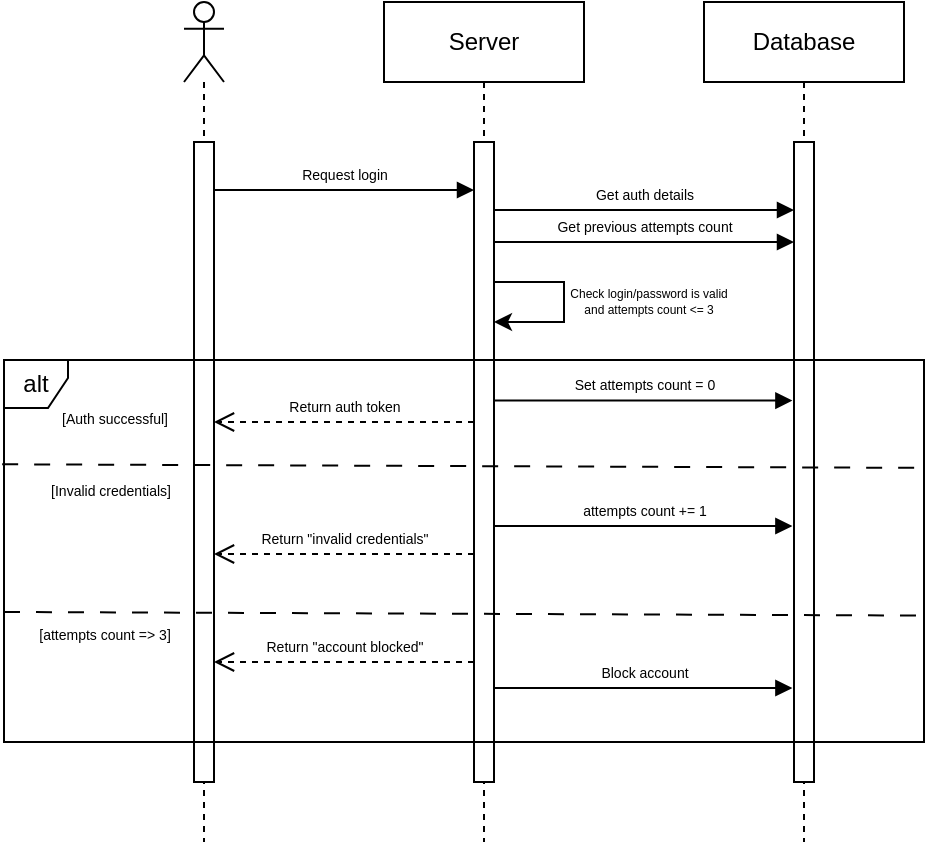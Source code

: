 <mxfile version="24.8.3">
  <diagram name="Page-1" id="_DITeh82ucniZUk8A9B0">
    <mxGraphModel dx="556" dy="320" grid="1" gridSize="10" guides="1" tooltips="1" connect="1" arrows="1" fold="1" page="1" pageScale="1" pageWidth="827" pageHeight="1169" math="0" shadow="0">
      <root>
        <mxCell id="0" />
        <mxCell id="1" parent="0" />
        <mxCell id="XO1XCfnKsckobuEIrRQD-1" value="" style="shape=umlLifeline;perimeter=lifelinePerimeter;whiteSpace=wrap;html=1;container=1;dropTarget=0;collapsible=0;recursiveResize=0;outlineConnect=0;portConstraint=eastwest;newEdgeStyle={&quot;curved&quot;:0,&quot;rounded&quot;:0};participant=umlActor;" parent="1" vertex="1">
          <mxGeometry x="170" y="120" width="20" height="420" as="geometry" />
        </mxCell>
        <mxCell id="XO1XCfnKsckobuEIrRQD-2" value="" style="html=1;points=[[0,0,0,0,5],[0,1,0,0,-5],[1,0,0,0,5],[1,1,0,0,-5]];perimeter=orthogonalPerimeter;outlineConnect=0;targetShapes=umlLifeline;portConstraint=eastwest;newEdgeStyle={&quot;curved&quot;:0,&quot;rounded&quot;:0};" parent="XO1XCfnKsckobuEIrRQD-1" vertex="1">
          <mxGeometry x="5" y="70" width="10" height="320" as="geometry" />
        </mxCell>
        <mxCell id="XO1XCfnKsckobuEIrRQD-5" value="Server" style="shape=umlLifeline;perimeter=lifelinePerimeter;whiteSpace=wrap;html=1;container=1;dropTarget=0;collapsible=0;recursiveResize=0;outlineConnect=0;portConstraint=eastwest;newEdgeStyle={&quot;curved&quot;:0,&quot;rounded&quot;:0};" parent="1" vertex="1">
          <mxGeometry x="270" y="120" width="100" height="420" as="geometry" />
        </mxCell>
        <mxCell id="XO1XCfnKsckobuEIrRQD-6" value="" style="html=1;points=[[0,0,0,0,5],[0,1,0,0,-5],[1,0,0,0,5],[1,1,0,0,-5]];perimeter=orthogonalPerimeter;outlineConnect=0;targetShapes=umlLifeline;portConstraint=eastwest;newEdgeStyle={&quot;curved&quot;:0,&quot;rounded&quot;:0};" parent="XO1XCfnKsckobuEIrRQD-5" vertex="1">
          <mxGeometry x="45" y="70" width="10" height="320" as="geometry" />
        </mxCell>
        <mxCell id="XO1XCfnKsckobuEIrRQD-7" value="Database" style="shape=umlLifeline;perimeter=lifelinePerimeter;whiteSpace=wrap;html=1;container=1;dropTarget=0;collapsible=0;recursiveResize=0;outlineConnect=0;portConstraint=eastwest;newEdgeStyle={&quot;curved&quot;:0,&quot;rounded&quot;:0};" parent="1" vertex="1">
          <mxGeometry x="430" y="120" width="100" height="420" as="geometry" />
        </mxCell>
        <mxCell id="XO1XCfnKsckobuEIrRQD-8" value="" style="html=1;points=[[0,0,0,0,5],[0,1,0,0,-5],[1,0,0,0,5],[1,1,0,0,-5]];perimeter=orthogonalPerimeter;outlineConnect=0;targetShapes=umlLifeline;portConstraint=eastwest;newEdgeStyle={&quot;curved&quot;:0,&quot;rounded&quot;:0};" parent="XO1XCfnKsckobuEIrRQD-7" vertex="1">
          <mxGeometry x="45" y="70" width="10" height="320" as="geometry" />
        </mxCell>
        <mxCell id="XO1XCfnKsckobuEIrRQD-9" value="&lt;font style=&quot;font-size: 7px;&quot;&gt;Request login&lt;/font&gt;" style="html=1;verticalAlign=bottom;endArrow=block;curved=0;rounded=0;" parent="1" edge="1">
          <mxGeometry width="80" relative="1" as="geometry">
            <mxPoint x="185.0" y="214.0" as="sourcePoint" />
            <mxPoint x="315" y="214" as="targetPoint" />
          </mxGeometry>
        </mxCell>
        <mxCell id="XO1XCfnKsckobuEIrRQD-11" value="&lt;font style=&quot;font-size: 7px;&quot;&gt;Get auth details&lt;/font&gt;" style="html=1;verticalAlign=bottom;endArrow=block;curved=0;rounded=0;" parent="1" edge="1">
          <mxGeometry width="80" relative="1" as="geometry">
            <mxPoint x="325" y="224.0" as="sourcePoint" />
            <mxPoint x="475" y="224.0" as="targetPoint" />
          </mxGeometry>
        </mxCell>
        <mxCell id="XO1XCfnKsckobuEIrRQD-12" value="&lt;font style=&quot;font-size: 7px;&quot;&gt;Get previous attempts count&lt;/font&gt;" style="html=1;verticalAlign=bottom;endArrow=block;curved=0;rounded=0;" parent="1" edge="1">
          <mxGeometry width="80" relative="1" as="geometry">
            <mxPoint x="325" y="240.0" as="sourcePoint" />
            <mxPoint x="475" y="240.0" as="targetPoint" />
          </mxGeometry>
        </mxCell>
        <mxCell id="XO1XCfnKsckobuEIrRQD-16" value="" style="endArrow=classic;html=1;rounded=0;" parent="1" target="XO1XCfnKsckobuEIrRQD-6" edge="1">
          <mxGeometry width="50" height="50" relative="1" as="geometry">
            <mxPoint x="325.222" y="260" as="sourcePoint" />
            <mxPoint x="380" y="290" as="targetPoint" />
            <Array as="points">
              <mxPoint x="360" y="260" />
              <mxPoint x="360" y="280" />
            </Array>
          </mxGeometry>
        </mxCell>
        <mxCell id="XO1XCfnKsckobuEIrRQD-17" value="&lt;font style=&quot;font-size: 6px;&quot;&gt;Check login/password is valid&lt;/font&gt;&lt;div style=&quot;font-size: 6px;&quot;&gt;&lt;font style=&quot;font-size: 6px;&quot;&gt;and attempts count &amp;lt;= 3&lt;/font&gt;&lt;/div&gt;" style="text;html=1;align=center;verticalAlign=middle;resizable=0;points=[];autosize=1;strokeColor=none;fillColor=none;" parent="1" vertex="1">
          <mxGeometry x="352" y="247" width="100" height="40" as="geometry" />
        </mxCell>
        <mxCell id="XO1XCfnKsckobuEIrRQD-18" value="alt" style="shape=umlFrame;whiteSpace=wrap;html=1;pointerEvents=0;width=32;height=24;" parent="1" vertex="1">
          <mxGeometry x="80" y="299" width="460" height="191" as="geometry" />
        </mxCell>
        <mxCell id="XO1XCfnKsckobuEIrRQD-19" value="" style="endArrow=none;dashed=1;html=1;rounded=0;exitX=-0.002;exitY=0.257;exitDx=0;exitDy=0;exitPerimeter=0;entryX=1;entryY=0.268;entryDx=0;entryDy=0;entryPerimeter=0;dashPattern=8 8;" parent="1" edge="1">
          <mxGeometry width="50" height="50" relative="1" as="geometry">
            <mxPoint x="79.08" y="351.148" as="sourcePoint" />
            <mxPoint x="540" y="352.952" as="targetPoint" />
          </mxGeometry>
        </mxCell>
        <mxCell id="XO1XCfnKsckobuEIrRQD-20" value="&lt;font style=&quot;font-size: 7px;&quot;&gt;[Auth successful]&lt;/font&gt;" style="text;html=1;align=center;verticalAlign=middle;resizable=0;points=[];autosize=1;strokeColor=none;fillColor=none;" parent="1" vertex="1">
          <mxGeometry x="95" y="312" width="80" height="30" as="geometry" />
        </mxCell>
        <mxCell id="XO1XCfnKsckobuEIrRQD-21" value="&lt;font style=&quot;font-size: 7px;&quot;&gt;Return auth token&lt;/font&gt;" style="html=1;verticalAlign=bottom;endArrow=open;endSize=8;curved=0;rounded=0;dashed=1;" parent="1" edge="1">
          <mxGeometry relative="1" as="geometry">
            <mxPoint x="315" y="330" as="sourcePoint" />
            <mxPoint x="185.0" y="330" as="targetPoint" />
          </mxGeometry>
        </mxCell>
        <mxCell id="XO1XCfnKsckobuEIrRQD-22" value="" style="endArrow=none;dashed=1;html=1;rounded=0;exitX=-0.002;exitY=0.257;exitDx=0;exitDy=0;exitPerimeter=0;entryX=1;entryY=0.268;entryDx=0;entryDy=0;entryPerimeter=0;dashPattern=8 8;" parent="1" edge="1">
          <mxGeometry width="50" height="50" relative="1" as="geometry">
            <mxPoint x="80.0" y="424.998" as="sourcePoint" />
            <mxPoint x="540.92" y="426.802" as="targetPoint" />
          </mxGeometry>
        </mxCell>
        <mxCell id="XO1XCfnKsckobuEIrRQD-23" value="&lt;font style=&quot;font-size: 7px;&quot;&gt;[Invalid credentials]&lt;/font&gt;" style="text;html=1;align=center;verticalAlign=middle;resizable=0;points=[];autosize=1;strokeColor=none;fillColor=none;" parent="1" vertex="1">
          <mxGeometry x="93" y="348" width="80" height="30" as="geometry" />
        </mxCell>
        <mxCell id="XO1XCfnKsckobuEIrRQD-24" value="&lt;font style=&quot;font-size: 7px;&quot;&gt;Set attempts count = 0&lt;/font&gt;" style="html=1;verticalAlign=bottom;endArrow=block;curved=0;rounded=0;entryX=-0.08;entryY=0.529;entryDx=0;entryDy=0;entryPerimeter=0;" parent="1" edge="1">
          <mxGeometry width="80" relative="1" as="geometry">
            <mxPoint x="325" y="319.28" as="sourcePoint" />
            <mxPoint x="474.2" y="319.28" as="targetPoint" />
          </mxGeometry>
        </mxCell>
        <mxCell id="XO1XCfnKsckobuEIrRQD-25" value="&lt;font style=&quot;font-size: 7px;&quot;&gt;attempts count += 1&lt;/font&gt;" style="html=1;verticalAlign=bottom;endArrow=block;curved=0;rounded=0;entryX=-0.08;entryY=0.529;entryDx=0;entryDy=0;entryPerimeter=0;" parent="1" edge="1">
          <mxGeometry width="80" relative="1" as="geometry">
            <mxPoint x="325" y="382" as="sourcePoint" />
            <mxPoint x="474.2" y="382" as="targetPoint" />
          </mxGeometry>
        </mxCell>
        <mxCell id="XO1XCfnKsckobuEIrRQD-26" value="&lt;font style=&quot;font-size: 7px;&quot;&gt;Return &quot;invalid credentials&quot;&lt;/font&gt;" style="html=1;verticalAlign=bottom;endArrow=open;endSize=8;curved=0;rounded=0;dashed=1;" parent="1" edge="1">
          <mxGeometry relative="1" as="geometry">
            <mxPoint x="315" y="396" as="sourcePoint" />
            <mxPoint x="185.0" y="396" as="targetPoint" />
          </mxGeometry>
        </mxCell>
        <mxCell id="XO1XCfnKsckobuEIrRQD-27" value="&lt;font style=&quot;font-size: 7px;&quot;&gt;Return &quot;account blocked&quot;&lt;/font&gt;" style="html=1;verticalAlign=bottom;endArrow=open;endSize=8;curved=0;rounded=0;dashed=1;" parent="1" edge="1">
          <mxGeometry relative="1" as="geometry">
            <mxPoint x="315" y="450" as="sourcePoint" />
            <mxPoint x="185.0" y="450" as="targetPoint" />
          </mxGeometry>
        </mxCell>
        <mxCell id="XO1XCfnKsckobuEIrRQD-28" value="&lt;span style=&quot;font-size: 7px;&quot;&gt;Block account&lt;/span&gt;" style="html=1;verticalAlign=bottom;endArrow=block;curved=0;rounded=0;entryX=-0.08;entryY=0.529;entryDx=0;entryDy=0;entryPerimeter=0;" parent="1" edge="1">
          <mxGeometry width="80" relative="1" as="geometry">
            <mxPoint x="325" y="463" as="sourcePoint" />
            <mxPoint x="474.2" y="463" as="targetPoint" />
          </mxGeometry>
        </mxCell>
        <mxCell id="XO1XCfnKsckobuEIrRQD-29" value="&lt;font style=&quot;font-size: 7px;&quot;&gt;[attempts count =&amp;gt; 3]&lt;/font&gt;" style="text;html=1;align=center;verticalAlign=middle;resizable=0;points=[];autosize=1;strokeColor=none;fillColor=none;" parent="1" vertex="1">
          <mxGeometry x="85" y="420" width="90" height="30" as="geometry" />
        </mxCell>
      </root>
    </mxGraphModel>
  </diagram>
</mxfile>
